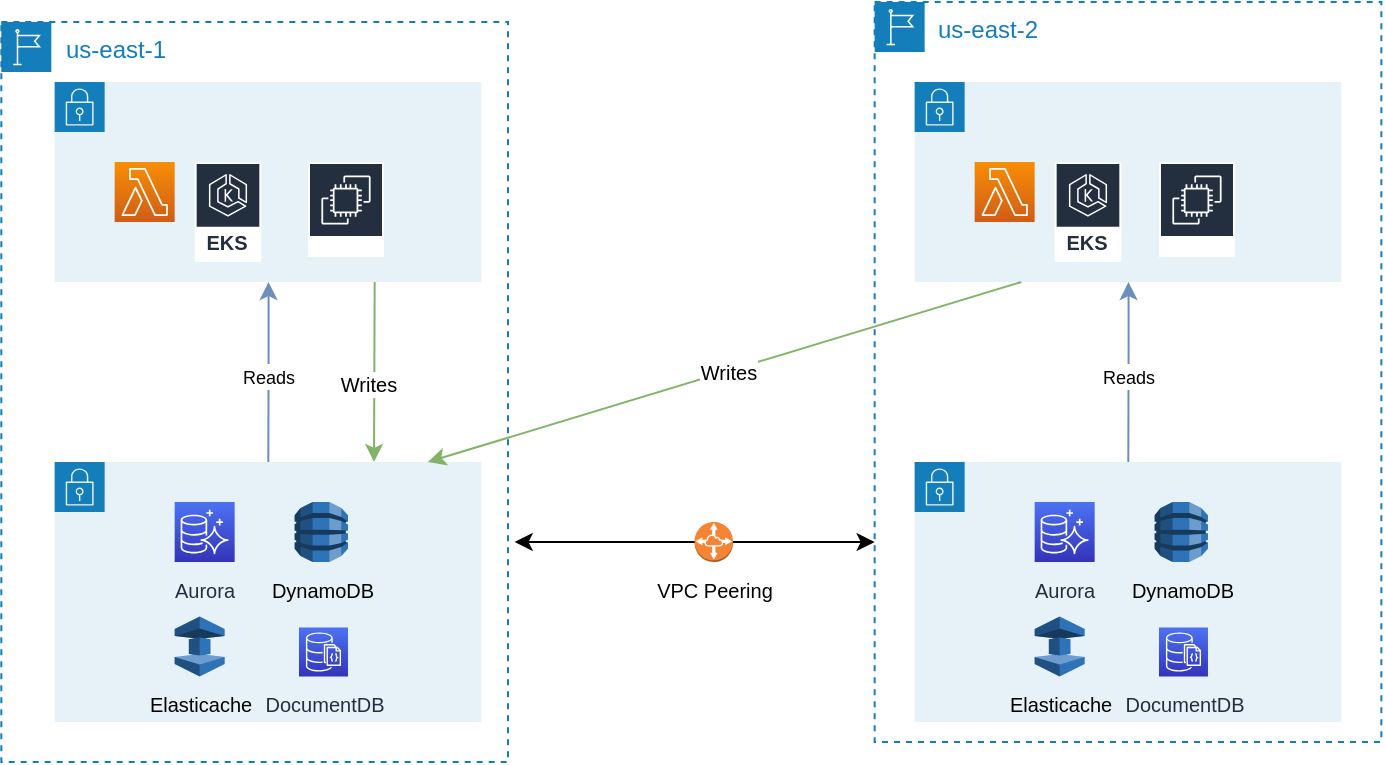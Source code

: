 <mxfile version="14.7.2" type="github"><diagram id="pNWWb_3r83lBIGW1c_AU" name="Page-1"><mxGraphModel dx="1426" dy="769" grid="1" gridSize="10" guides="1" tooltips="1" connect="1" arrows="1" fold="1" page="1" pageScale="1" pageWidth="850" pageHeight="1100" math="0" shadow="0"><root><mxCell id="0"/><mxCell id="1" parent="0"/><mxCell id="mGztR5lTXXDj_HLUAIsp-25" value="" style="points=[[0,0],[0.25,0],[0.5,0],[0.75,0],[1,0],[1,0.25],[1,0.5],[1,0.75],[1,1],[0.75,1],[0.5,1],[0.25,1],[0,1],[0,0.75],[0,0.5],[0,0.25]];outlineConnect=0;gradientColor=none;html=1;whiteSpace=wrap;fontSize=12;fontStyle=0;shape=mxgraph.aws4.group;grIcon=mxgraph.aws4.group_security_group;grStroke=0;strokeColor=#147EBA;fillColor=#E6F2F8;verticalAlign=top;align=left;spacingLeft=30;fontColor=#147EBA;dashed=0;" parent="1" vertex="1"><mxGeometry x="133.33" y="220" width="213.34" height="100" as="geometry"/></mxCell><mxCell id="mGztR5lTXXDj_HLUAIsp-22" value="" style="points=[[0,0],[0.25,0],[0.5,0],[0.75,0],[1,0],[1,0.25],[1,0.5],[1,0.75],[1,1],[0.75,1],[0.5,1],[0.25,1],[0,1],[0,0.75],[0,0.5],[0,0.25]];outlineConnect=0;gradientColor=none;html=1;whiteSpace=wrap;fontSize=12;fontStyle=0;shape=mxgraph.aws4.group;grIcon=mxgraph.aws4.group_security_group;grStroke=0;strokeColor=#147EBA;fillColor=#E6F2F8;verticalAlign=top;align=left;spacingLeft=30;fontColor=#147EBA;dashed=0;" parent="1" vertex="1"><mxGeometry x="133.33" y="410" width="213.34" height="130" as="geometry"/></mxCell><mxCell id="mGztR5lTXXDj_HLUAIsp-1" value="&lt;font style=&quot;font-size: 10px&quot;&gt;Aurora&lt;/font&gt;" style="points=[[0,0,0],[0.25,0,0],[0.5,0,0],[0.75,0,0],[1,0,0],[0,1,0],[0.25,1,0],[0.5,1,0],[0.75,1,0],[1,1,0],[0,0.25,0],[0,0.5,0],[0,0.75,0],[1,0.25,0],[1,0.5,0],[1,0.75,0]];outlineConnect=0;fontColor=#232F3E;gradientColor=#4D72F3;gradientDirection=north;fillColor=#3334B9;strokeColor=#ffffff;dashed=0;verticalLabelPosition=bottom;verticalAlign=top;align=center;html=1;fontSize=12;fontStyle=0;aspect=fixed;shape=mxgraph.aws4.resourceIcon;resIcon=mxgraph.aws4.aurora;strokeWidth=4;" parent="1" vertex="1"><mxGeometry x="193.33" y="430" width="30" height="30" as="geometry"/></mxCell><mxCell id="mGztR5lTXXDj_HLUAIsp-2" value="&lt;font style=&quot;font-size: 10px&quot;&gt;DynamoDB&lt;/font&gt;" style="outlineConnect=0;dashed=0;verticalLabelPosition=bottom;verticalAlign=top;align=center;html=1;shape=mxgraph.aws3.dynamo_db;fillColor=#2E73B8;gradientColor=none;strokeWidth=4;" parent="1" vertex="1"><mxGeometry x="253.33" y="430" width="26.66" height="30" as="geometry"/></mxCell><mxCell id="mGztR5lTXXDj_HLUAIsp-3" value="&lt;font style=&quot;font-size: 10px&quot;&gt;Elasticache&lt;/font&gt;" style="outlineConnect=0;dashed=0;verticalLabelPosition=bottom;verticalAlign=top;align=center;html=1;shape=mxgraph.aws3.elasticache;fillColor=#2E73B8;gradientColor=none;strokeWidth=4;" parent="1" vertex="1"><mxGeometry x="193.33" y="487.25" width="25.01" height="30" as="geometry"/></mxCell><mxCell id="mGztR5lTXXDj_HLUAIsp-5" value="&lt;font style=&quot;font-size: 10px&quot;&gt;DocumentDB&lt;/font&gt;" style="points=[[0,0,0],[0.25,0,0],[0.5,0,0],[0.75,0,0],[1,0,0],[0,1,0],[0.25,1,0],[0.5,1,0],[0.75,1,0],[1,1,0],[0,0.25,0],[0,0.5,0],[0,0.75,0],[1,0.25,0],[1,0.5,0],[1,0.75,0]];outlineConnect=0;fontColor=#232F3E;gradientColor=#4D72F3;gradientDirection=north;fillColor=#3334B9;strokeColor=#ffffff;dashed=0;verticalLabelPosition=bottom;verticalAlign=top;align=center;html=1;fontSize=12;fontStyle=0;aspect=fixed;shape=mxgraph.aws4.resourceIcon;resIcon=mxgraph.aws4.documentdb_with_mongodb_compatibility;" parent="1" vertex="1"><mxGeometry x="255.49" y="492.75" width="24.5" height="24.5" as="geometry"/></mxCell><mxCell id="mGztR5lTXXDj_HLUAIsp-7" value="" style="points=[[0,0,0],[0.25,0,0],[0.5,0,0],[0.75,0,0],[1,0,0],[0,1,0],[0.25,1,0],[0.5,1,0],[0.75,1,0],[1,1,0],[0,0.25,0],[0,0.5,0],[0,0.75,0],[1,0.25,0],[1,0.5,0],[1,0.75,0]];outlineConnect=0;fontColor=#232F3E;gradientColor=#F78E04;gradientDirection=north;fillColor=#D05C17;strokeColor=#ffffff;dashed=0;verticalLabelPosition=bottom;verticalAlign=top;align=center;html=1;fontSize=12;fontStyle=0;aspect=fixed;shape=mxgraph.aws4.resourceIcon;resIcon=mxgraph.aws4.lambda;" parent="1" vertex="1"><mxGeometry x="163.33" y="260.01" width="30" height="30" as="geometry"/></mxCell><mxCell id="mGztR5lTXXDj_HLUAIsp-9" value="EKS" style="outlineConnect=0;fontColor=#232F3E;gradientColor=none;strokeColor=#ffffff;fillColor=#232F3E;dashed=0;verticalLabelPosition=middle;verticalAlign=bottom;align=center;html=1;whiteSpace=wrap;fontSize=10;fontStyle=1;spacing=3;shape=mxgraph.aws4.productIcon;prIcon=mxgraph.aws4.eks;" parent="1" vertex="1"><mxGeometry x="203.33" y="260.01" width="33.33" height="49.99" as="geometry"/></mxCell><mxCell id="mGztR5lTXXDj_HLUAIsp-10" value="" style="endArrow=classic;html=1;fillColor=#dae8fc;strokeColor=#6c8ebf;" parent="1" source="mGztR5lTXXDj_HLUAIsp-22" target="mGztR5lTXXDj_HLUAIsp-25" edge="1"><mxGeometry width="50" height="50" relative="1" as="geometry"><mxPoint x="218.34" y="340" as="sourcePoint"/><mxPoint x="218.34" y="270" as="targetPoint"/><Array as="points"><mxPoint x="240.33" y="340"/></Array></mxGeometry></mxCell><mxCell id="mGztR5lTXXDj_HLUAIsp-11" value="&lt;font style=&quot;font-size: 9px&quot;&gt;Reads&lt;/font&gt;" style="edgeLabel;html=1;align=center;verticalAlign=middle;resizable=0;points=[];" parent="mGztR5lTXXDj_HLUAIsp-10" vertex="1" connectable="0"><mxGeometry x="0.272" y="1" relative="1" as="geometry"><mxPoint y="14" as="offset"/></mxGeometry></mxCell><mxCell id="mGztR5lTXXDj_HLUAIsp-31" value="" style="points=[[0,0],[0.25,0],[0.5,0],[0.75,0],[1,0],[1,0.25],[1,0.5],[1,0.75],[1,1],[0.75,1],[0.5,1],[0.25,1],[0,1],[0,0.75],[0,0.5],[0,0.25]];outlineConnect=0;gradientColor=none;html=1;whiteSpace=wrap;fontSize=12;fontStyle=0;shape=mxgraph.aws4.group;grIcon=mxgraph.aws4.group_security_group;grStroke=0;strokeColor=#147EBA;fillColor=#E6F2F8;verticalAlign=top;align=left;spacingLeft=30;fontColor=#147EBA;dashed=0;" parent="1" vertex="1"><mxGeometry x="563.33" y="220" width="213.34" height="100" as="geometry"/></mxCell><mxCell id="mGztR5lTXXDj_HLUAIsp-32" value="" style="points=[[0,0],[0.25,0],[0.5,0],[0.75,0],[1,0],[1,0.25],[1,0.5],[1,0.75],[1,1],[0.75,1],[0.5,1],[0.25,1],[0,1],[0,0.75],[0,0.5],[0,0.25]];outlineConnect=0;gradientColor=none;html=1;whiteSpace=wrap;fontSize=12;fontStyle=0;shape=mxgraph.aws4.group;grIcon=mxgraph.aws4.group_security_group;grStroke=0;strokeColor=#147EBA;fillColor=#E6F2F8;verticalAlign=top;align=left;spacingLeft=30;fontColor=#147EBA;dashed=0;" parent="1" vertex="1"><mxGeometry x="563.33" y="410" width="213.34" height="130" as="geometry"/></mxCell><mxCell id="mGztR5lTXXDj_HLUAIsp-33" value="&lt;font style=&quot;font-size: 10px&quot;&gt;Aurora&lt;/font&gt;" style="points=[[0,0,0],[0.25,0,0],[0.5,0,0],[0.75,0,0],[1,0,0],[0,1,0],[0.25,1,0],[0.5,1,0],[0.75,1,0],[1,1,0],[0,0.25,0],[0,0.5,0],[0,0.75,0],[1,0.25,0],[1,0.5,0],[1,0.75,0]];outlineConnect=0;fontColor=#232F3E;gradientColor=#4D72F3;gradientDirection=north;fillColor=#3334B9;strokeColor=#ffffff;dashed=0;verticalLabelPosition=bottom;verticalAlign=top;align=center;html=1;fontSize=12;fontStyle=0;aspect=fixed;shape=mxgraph.aws4.resourceIcon;resIcon=mxgraph.aws4.aurora;strokeWidth=4;" parent="1" vertex="1"><mxGeometry x="623.33" y="430" width="30" height="30" as="geometry"/></mxCell><mxCell id="mGztR5lTXXDj_HLUAIsp-34" value="&lt;font style=&quot;font-size: 10px&quot;&gt;DynamoDB&lt;/font&gt;" style="outlineConnect=0;dashed=0;verticalLabelPosition=bottom;verticalAlign=top;align=center;html=1;shape=mxgraph.aws3.dynamo_db;fillColor=#2E73B8;gradientColor=none;strokeWidth=4;" parent="1" vertex="1"><mxGeometry x="683.33" y="430" width="26.66" height="30" as="geometry"/></mxCell><mxCell id="mGztR5lTXXDj_HLUAIsp-35" value="&lt;font style=&quot;font-size: 10px&quot;&gt;Elasticache&lt;/font&gt;" style="outlineConnect=0;dashed=0;verticalLabelPosition=bottom;verticalAlign=top;align=center;html=1;shape=mxgraph.aws3.elasticache;fillColor=#2E73B8;gradientColor=none;strokeWidth=4;" parent="1" vertex="1"><mxGeometry x="623.33" y="487.25" width="25.01" height="30" as="geometry"/></mxCell><mxCell id="mGztR5lTXXDj_HLUAIsp-36" value="&lt;font style=&quot;font-size: 10px&quot;&gt;DocumentDB&lt;/font&gt;" style="points=[[0,0,0],[0.25,0,0],[0.5,0,0],[0.75,0,0],[1,0,0],[0,1,0],[0.25,1,0],[0.5,1,0],[0.75,1,0],[1,1,0],[0,0.25,0],[0,0.5,0],[0,0.75,0],[1,0.25,0],[1,0.5,0],[1,0.75,0]];outlineConnect=0;fontColor=#232F3E;gradientColor=#4D72F3;gradientDirection=north;fillColor=#3334B9;strokeColor=#ffffff;dashed=0;verticalLabelPosition=bottom;verticalAlign=top;align=center;html=1;fontSize=12;fontStyle=0;aspect=fixed;shape=mxgraph.aws4.resourceIcon;resIcon=mxgraph.aws4.documentdb_with_mongodb_compatibility;" parent="1" vertex="1"><mxGeometry x="685.49" y="492.75" width="24.5" height="24.5" as="geometry"/></mxCell><mxCell id="mGztR5lTXXDj_HLUAIsp-37" value="" style="points=[[0,0,0],[0.25,0,0],[0.5,0,0],[0.75,0,0],[1,0,0],[0,1,0],[0.25,1,0],[0.5,1,0],[0.75,1,0],[1,1,0],[0,0.25,0],[0,0.5,0],[0,0.75,0],[1,0.25,0],[1,0.5,0],[1,0.75,0]];outlineConnect=0;fontColor=#232F3E;gradientColor=#F78E04;gradientDirection=north;fillColor=#D05C17;strokeColor=#ffffff;dashed=0;verticalLabelPosition=bottom;verticalAlign=top;align=center;html=1;fontSize=12;fontStyle=0;aspect=fixed;shape=mxgraph.aws4.resourceIcon;resIcon=mxgraph.aws4.lambda;" parent="1" vertex="1"><mxGeometry x="593.33" y="260.01" width="30" height="30" as="geometry"/></mxCell><mxCell id="mGztR5lTXXDj_HLUAIsp-38" value="EKS" style="outlineConnect=0;fontColor=#232F3E;gradientColor=none;strokeColor=#ffffff;fillColor=#232F3E;dashed=0;verticalLabelPosition=middle;verticalAlign=bottom;align=center;html=1;whiteSpace=wrap;fontSize=10;fontStyle=1;spacing=3;shape=mxgraph.aws4.productIcon;prIcon=mxgraph.aws4.eks;" parent="1" vertex="1"><mxGeometry x="633.33" y="260.01" width="33.33" height="49.99" as="geometry"/></mxCell><mxCell id="mGztR5lTXXDj_HLUAIsp-39" value="" style="endArrow=classic;html=1;fillColor=#dae8fc;strokeColor=#6c8ebf;" parent="1" source="mGztR5lTXXDj_HLUAIsp-32" target="mGztR5lTXXDj_HLUAIsp-31" edge="1"><mxGeometry width="50" height="50" relative="1" as="geometry"><mxPoint x="648.34" y="340" as="sourcePoint"/><mxPoint x="648.34" y="270" as="targetPoint"/><Array as="points"><mxPoint x="670.33" y="340"/></Array></mxGeometry></mxCell><mxCell id="mGztR5lTXXDj_HLUAIsp-40" value="&lt;font style=&quot;font-size: 9px&quot;&gt;Reads&lt;/font&gt;" style="edgeLabel;html=1;align=center;verticalAlign=middle;resizable=0;points=[];" parent="mGztR5lTXXDj_HLUAIsp-39" vertex="1" connectable="0"><mxGeometry x="0.272" y="1" relative="1" as="geometry"><mxPoint y="14" as="offset"/></mxGeometry></mxCell><mxCell id="mGztR5lTXXDj_HLUAIsp-43" value="" style="endArrow=classic;startArrow=classic;html=1;" parent="1" edge="1"><mxGeometry width="50" height="50" relative="1" as="geometry"><mxPoint x="363.33" y="450.0" as="sourcePoint"/><mxPoint x="543.33" y="450.0" as="targetPoint"/></mxGeometry></mxCell><mxCell id="mGztR5lTXXDj_HLUAIsp-42" value="&lt;font style=&quot;font-size: 10px&quot;&gt;VPC Peering&lt;/font&gt;" style="outlineConnect=0;dashed=0;verticalLabelPosition=bottom;verticalAlign=top;align=center;html=1;shape=mxgraph.aws3.vpc_peering;fillColor=#F58534;gradientColor=none;strokeWidth=4;" parent="1" vertex="1"><mxGeometry x="453.33" y="440" width="19.16" height="20" as="geometry"/></mxCell><mxCell id="mGztR5lTXXDj_HLUAIsp-44" value="" style="outlineConnect=0;fontColor=#232F3E;gradientColor=none;strokeColor=#ffffff;fillColor=#232F3E;dashed=0;verticalLabelPosition=middle;verticalAlign=bottom;align=center;html=1;whiteSpace=wrap;fontSize=10;fontStyle=1;spacing=3;shape=mxgraph.aws4.productIcon;prIcon=mxgraph.aws4.ec2;" parent="1" vertex="1"><mxGeometry x="260" y="260.01" width="38" height="47.5" as="geometry"/></mxCell><mxCell id="mGztR5lTXXDj_HLUAIsp-45" value="" style="outlineConnect=0;fontColor=#232F3E;gradientColor=none;strokeColor=#ffffff;fillColor=#232F3E;dashed=0;verticalLabelPosition=middle;verticalAlign=bottom;align=center;html=1;whiteSpace=wrap;fontSize=10;fontStyle=1;spacing=3;shape=mxgraph.aws4.productIcon;prIcon=mxgraph.aws4.ec2;" parent="1" vertex="1"><mxGeometry x="685.49" y="260.01" width="38" height="47.5" as="geometry"/></mxCell><mxCell id="mGztR5lTXXDj_HLUAIsp-47" value="" style="endArrow=classic;html=1;fillColor=#d5e8d4;strokeColor=#82b366;exitX=0.75;exitY=1;exitDx=0;exitDy=0;" parent="1" source="mGztR5lTXXDj_HLUAIsp-25" edge="1"><mxGeometry width="50" height="50" relative="1" as="geometry"><mxPoint x="290" y="330" as="sourcePoint"/><mxPoint x="293" y="410" as="targetPoint"/></mxGeometry></mxCell><mxCell id="mGztR5lTXXDj_HLUAIsp-48" value="&lt;font style=&quot;font-size: 10px&quot;&gt;Writes&lt;/font&gt;" style="edgeLabel;html=1;align=center;verticalAlign=middle;resizable=0;points=[];" parent="mGztR5lTXXDj_HLUAIsp-47" vertex="1" connectable="0"><mxGeometry x="-0.228" y="1" relative="1" as="geometry"><mxPoint x="-4" y="16" as="offset"/></mxGeometry></mxCell><mxCell id="mGztR5lTXXDj_HLUAIsp-51" value="" style="endArrow=classic;html=1;fillColor=#d5e8d4;strokeColor=#82b366;exitX=0.25;exitY=1;exitDx=0;exitDy=0;" parent="1" source="mGztR5lTXXDj_HLUAIsp-31" edge="1"><mxGeometry width="50" height="50" relative="1" as="geometry"><mxPoint x="303.335" y="330.0" as="sourcePoint"/><mxPoint x="320" y="410" as="targetPoint"/></mxGeometry></mxCell><mxCell id="mGztR5lTXXDj_HLUAIsp-52" value="&lt;font style=&quot;font-size: 10px&quot;&gt;Writes&lt;/font&gt;" style="edgeLabel;html=1;align=center;verticalAlign=middle;resizable=0;points=[];" parent="mGztR5lTXXDj_HLUAIsp-51" vertex="1" connectable="0"><mxGeometry x="-0.228" y="1" relative="1" as="geometry"><mxPoint x="-33" y="9" as="offset"/></mxGeometry></mxCell><mxCell id="mGztR5lTXXDj_HLUAIsp-53" value="us-east-1" style="points=[[0,0],[0.25,0],[0.5,0],[0.75,0],[1,0],[1,0.25],[1,0.5],[1,0.75],[1,1],[0.75,1],[0.5,1],[0.25,1],[0,1],[0,0.75],[0,0.5],[0,0.25]];outlineConnect=0;gradientColor=none;html=1;whiteSpace=wrap;fontSize=12;fontStyle=0;shape=mxgraph.aws4.group;grIcon=mxgraph.aws4.group_region;strokeColor=#147EBA;fillColor=none;verticalAlign=top;align=left;spacingLeft=30;fontColor=#147EBA;dashed=1;" parent="1" vertex="1"><mxGeometry x="106.66" y="190" width="253.34" height="370" as="geometry"/></mxCell><mxCell id="mGztR5lTXXDj_HLUAIsp-54" value="us-east-2" style="points=[[0,0],[0.25,0],[0.5,0],[0.75,0],[1,0],[1,0.25],[1,0.5],[1,0.75],[1,1],[0.75,1],[0.5,1],[0.25,1],[0,1],[0,0.75],[0,0.5],[0,0.25]];outlineConnect=0;gradientColor=none;html=1;whiteSpace=wrap;fontSize=12;fontStyle=0;shape=mxgraph.aws4.group;grIcon=mxgraph.aws4.group_region;strokeColor=#147EBA;fillColor=none;verticalAlign=top;align=left;spacingLeft=30;fontColor=#147EBA;dashed=1;" parent="1" vertex="1"><mxGeometry x="543.33" y="180" width="253.34" height="370" as="geometry"/></mxCell></root></mxGraphModel></diagram></mxfile>